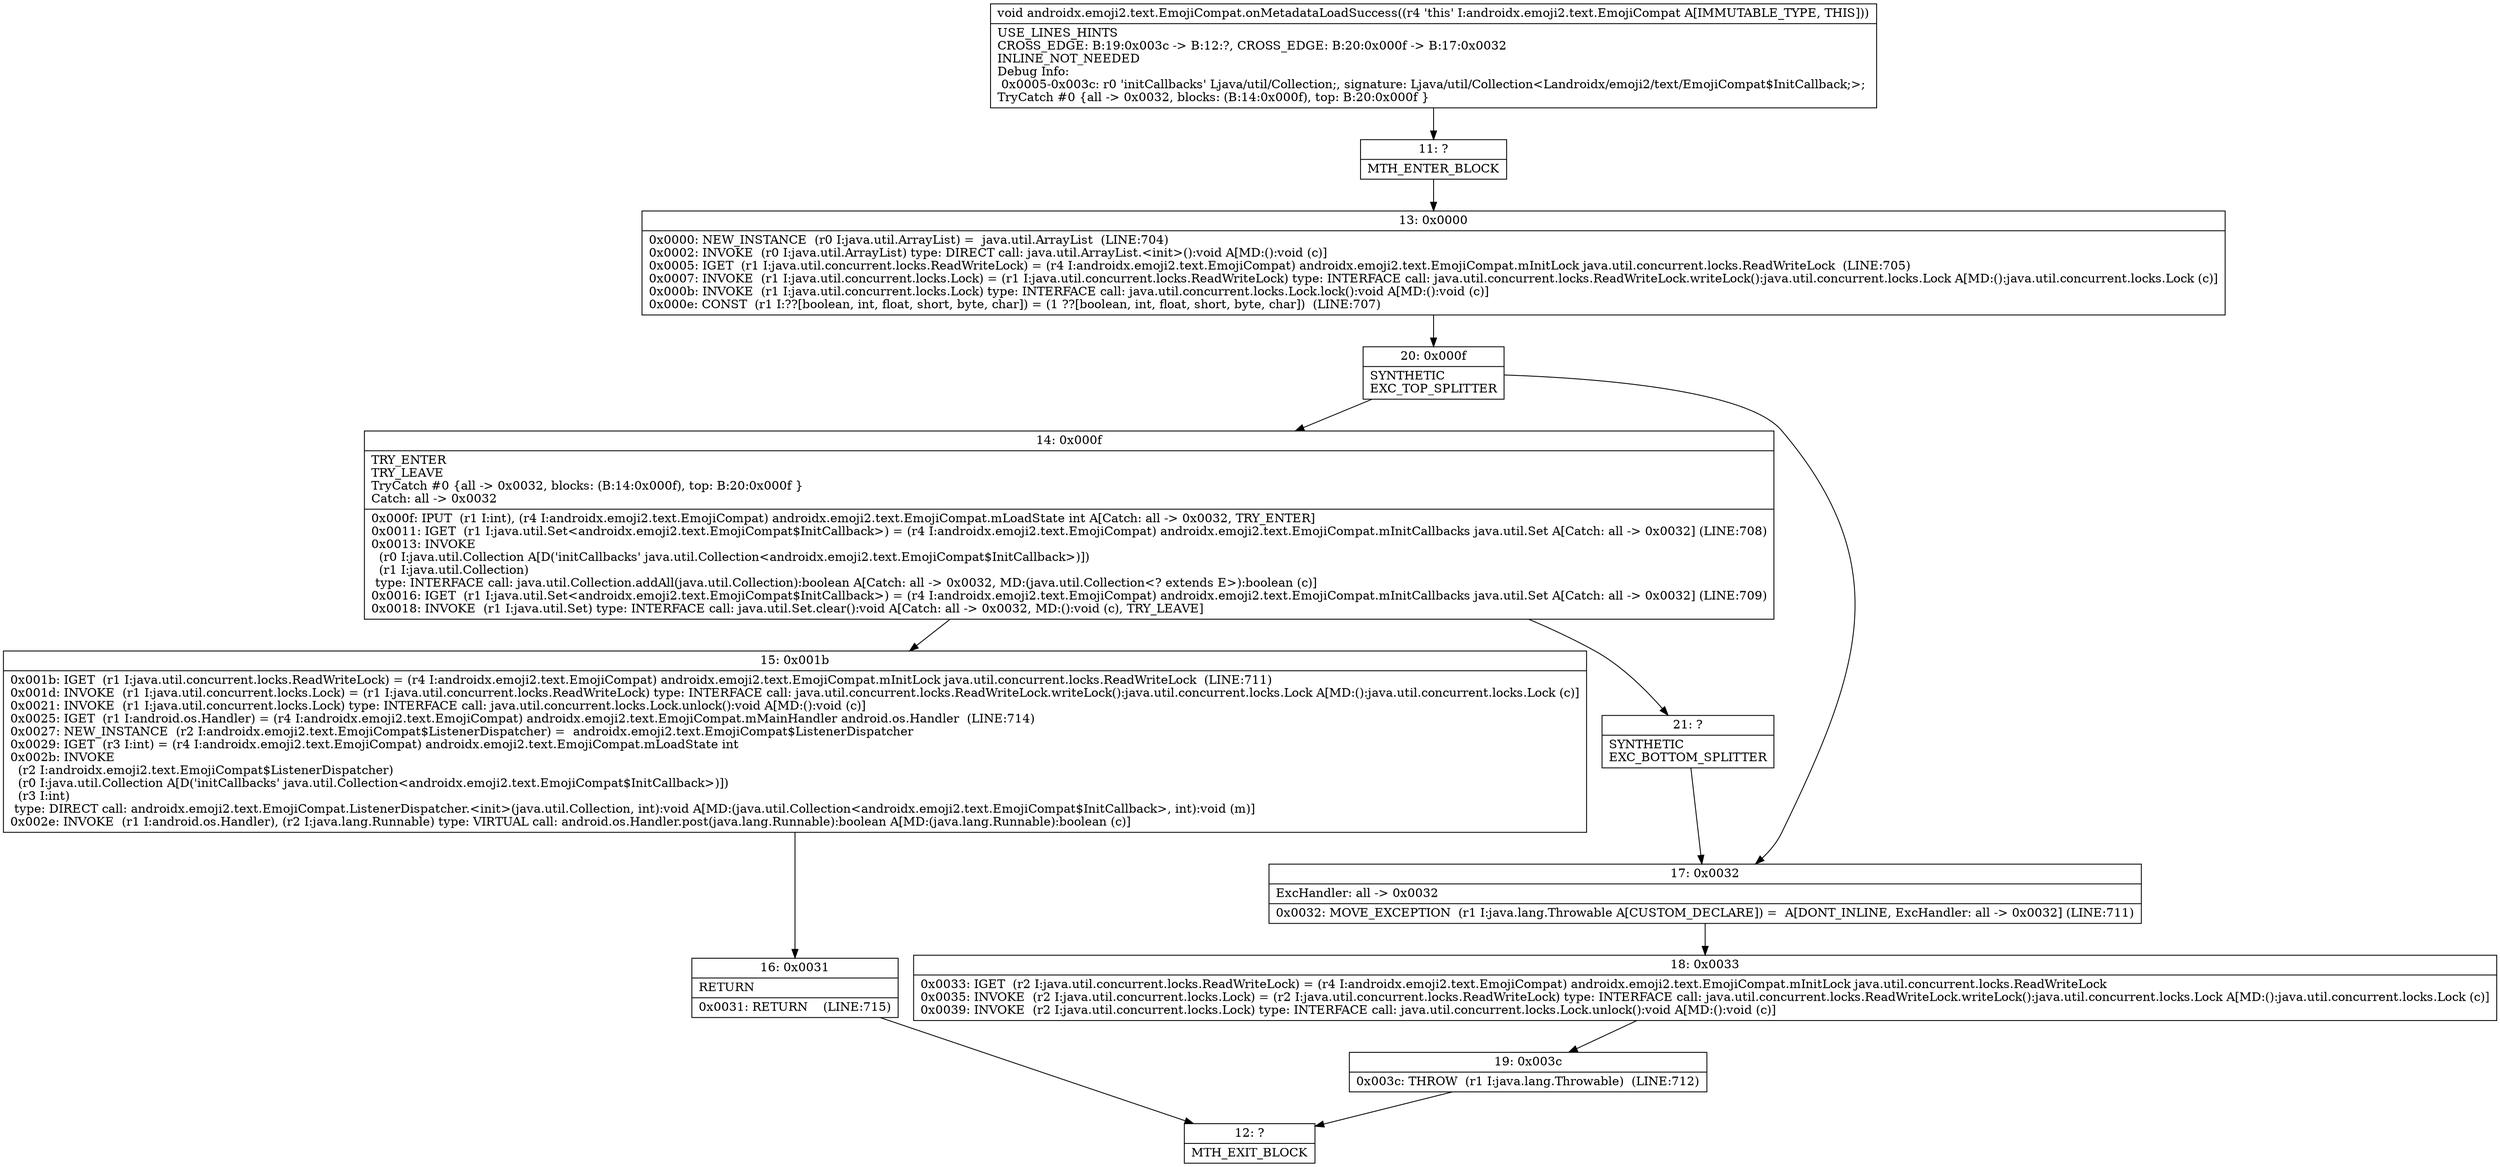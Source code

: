 digraph "CFG forandroidx.emoji2.text.EmojiCompat.onMetadataLoadSuccess()V" {
Node_11 [shape=record,label="{11\:\ ?|MTH_ENTER_BLOCK\l}"];
Node_13 [shape=record,label="{13\:\ 0x0000|0x0000: NEW_INSTANCE  (r0 I:java.util.ArrayList) =  java.util.ArrayList  (LINE:704)\l0x0002: INVOKE  (r0 I:java.util.ArrayList) type: DIRECT call: java.util.ArrayList.\<init\>():void A[MD:():void (c)]\l0x0005: IGET  (r1 I:java.util.concurrent.locks.ReadWriteLock) = (r4 I:androidx.emoji2.text.EmojiCompat) androidx.emoji2.text.EmojiCompat.mInitLock java.util.concurrent.locks.ReadWriteLock  (LINE:705)\l0x0007: INVOKE  (r1 I:java.util.concurrent.locks.Lock) = (r1 I:java.util.concurrent.locks.ReadWriteLock) type: INTERFACE call: java.util.concurrent.locks.ReadWriteLock.writeLock():java.util.concurrent.locks.Lock A[MD:():java.util.concurrent.locks.Lock (c)]\l0x000b: INVOKE  (r1 I:java.util.concurrent.locks.Lock) type: INTERFACE call: java.util.concurrent.locks.Lock.lock():void A[MD:():void (c)]\l0x000e: CONST  (r1 I:??[boolean, int, float, short, byte, char]) = (1 ??[boolean, int, float, short, byte, char])  (LINE:707)\l}"];
Node_20 [shape=record,label="{20\:\ 0x000f|SYNTHETIC\lEXC_TOP_SPLITTER\l}"];
Node_14 [shape=record,label="{14\:\ 0x000f|TRY_ENTER\lTRY_LEAVE\lTryCatch #0 \{all \-\> 0x0032, blocks: (B:14:0x000f), top: B:20:0x000f \}\lCatch: all \-\> 0x0032\l|0x000f: IPUT  (r1 I:int), (r4 I:androidx.emoji2.text.EmojiCompat) androidx.emoji2.text.EmojiCompat.mLoadState int A[Catch: all \-\> 0x0032, TRY_ENTER]\l0x0011: IGET  (r1 I:java.util.Set\<androidx.emoji2.text.EmojiCompat$InitCallback\>) = (r4 I:androidx.emoji2.text.EmojiCompat) androidx.emoji2.text.EmojiCompat.mInitCallbacks java.util.Set A[Catch: all \-\> 0x0032] (LINE:708)\l0x0013: INVOKE  \l  (r0 I:java.util.Collection A[D('initCallbacks' java.util.Collection\<androidx.emoji2.text.EmojiCompat$InitCallback\>)])\l  (r1 I:java.util.Collection)\l type: INTERFACE call: java.util.Collection.addAll(java.util.Collection):boolean A[Catch: all \-\> 0x0032, MD:(java.util.Collection\<? extends E\>):boolean (c)]\l0x0016: IGET  (r1 I:java.util.Set\<androidx.emoji2.text.EmojiCompat$InitCallback\>) = (r4 I:androidx.emoji2.text.EmojiCompat) androidx.emoji2.text.EmojiCompat.mInitCallbacks java.util.Set A[Catch: all \-\> 0x0032] (LINE:709)\l0x0018: INVOKE  (r1 I:java.util.Set) type: INTERFACE call: java.util.Set.clear():void A[Catch: all \-\> 0x0032, MD:():void (c), TRY_LEAVE]\l}"];
Node_15 [shape=record,label="{15\:\ 0x001b|0x001b: IGET  (r1 I:java.util.concurrent.locks.ReadWriteLock) = (r4 I:androidx.emoji2.text.EmojiCompat) androidx.emoji2.text.EmojiCompat.mInitLock java.util.concurrent.locks.ReadWriteLock  (LINE:711)\l0x001d: INVOKE  (r1 I:java.util.concurrent.locks.Lock) = (r1 I:java.util.concurrent.locks.ReadWriteLock) type: INTERFACE call: java.util.concurrent.locks.ReadWriteLock.writeLock():java.util.concurrent.locks.Lock A[MD:():java.util.concurrent.locks.Lock (c)]\l0x0021: INVOKE  (r1 I:java.util.concurrent.locks.Lock) type: INTERFACE call: java.util.concurrent.locks.Lock.unlock():void A[MD:():void (c)]\l0x0025: IGET  (r1 I:android.os.Handler) = (r4 I:androidx.emoji2.text.EmojiCompat) androidx.emoji2.text.EmojiCompat.mMainHandler android.os.Handler  (LINE:714)\l0x0027: NEW_INSTANCE  (r2 I:androidx.emoji2.text.EmojiCompat$ListenerDispatcher) =  androidx.emoji2.text.EmojiCompat$ListenerDispatcher \l0x0029: IGET  (r3 I:int) = (r4 I:androidx.emoji2.text.EmojiCompat) androidx.emoji2.text.EmojiCompat.mLoadState int \l0x002b: INVOKE  \l  (r2 I:androidx.emoji2.text.EmojiCompat$ListenerDispatcher)\l  (r0 I:java.util.Collection A[D('initCallbacks' java.util.Collection\<androidx.emoji2.text.EmojiCompat$InitCallback\>)])\l  (r3 I:int)\l type: DIRECT call: androidx.emoji2.text.EmojiCompat.ListenerDispatcher.\<init\>(java.util.Collection, int):void A[MD:(java.util.Collection\<androidx.emoji2.text.EmojiCompat$InitCallback\>, int):void (m)]\l0x002e: INVOKE  (r1 I:android.os.Handler), (r2 I:java.lang.Runnable) type: VIRTUAL call: android.os.Handler.post(java.lang.Runnable):boolean A[MD:(java.lang.Runnable):boolean (c)]\l}"];
Node_16 [shape=record,label="{16\:\ 0x0031|RETURN\l|0x0031: RETURN    (LINE:715)\l}"];
Node_12 [shape=record,label="{12\:\ ?|MTH_EXIT_BLOCK\l}"];
Node_21 [shape=record,label="{21\:\ ?|SYNTHETIC\lEXC_BOTTOM_SPLITTER\l}"];
Node_17 [shape=record,label="{17\:\ 0x0032|ExcHandler: all \-\> 0x0032\l|0x0032: MOVE_EXCEPTION  (r1 I:java.lang.Throwable A[CUSTOM_DECLARE]) =  A[DONT_INLINE, ExcHandler: all \-\> 0x0032] (LINE:711)\l}"];
Node_18 [shape=record,label="{18\:\ 0x0033|0x0033: IGET  (r2 I:java.util.concurrent.locks.ReadWriteLock) = (r4 I:androidx.emoji2.text.EmojiCompat) androidx.emoji2.text.EmojiCompat.mInitLock java.util.concurrent.locks.ReadWriteLock \l0x0035: INVOKE  (r2 I:java.util.concurrent.locks.Lock) = (r2 I:java.util.concurrent.locks.ReadWriteLock) type: INTERFACE call: java.util.concurrent.locks.ReadWriteLock.writeLock():java.util.concurrent.locks.Lock A[MD:():java.util.concurrent.locks.Lock (c)]\l0x0039: INVOKE  (r2 I:java.util.concurrent.locks.Lock) type: INTERFACE call: java.util.concurrent.locks.Lock.unlock():void A[MD:():void (c)]\l}"];
Node_19 [shape=record,label="{19\:\ 0x003c|0x003c: THROW  (r1 I:java.lang.Throwable)  (LINE:712)\l}"];
MethodNode[shape=record,label="{void androidx.emoji2.text.EmojiCompat.onMetadataLoadSuccess((r4 'this' I:androidx.emoji2.text.EmojiCompat A[IMMUTABLE_TYPE, THIS]))  | USE_LINES_HINTS\lCROSS_EDGE: B:19:0x003c \-\> B:12:?, CROSS_EDGE: B:20:0x000f \-\> B:17:0x0032\lINLINE_NOT_NEEDED\lDebug Info:\l  0x0005\-0x003c: r0 'initCallbacks' Ljava\/util\/Collection;, signature: Ljava\/util\/Collection\<Landroidx\/emoji2\/text\/EmojiCompat$InitCallback;\>;\lTryCatch #0 \{all \-\> 0x0032, blocks: (B:14:0x000f), top: B:20:0x000f \}\l}"];
MethodNode -> Node_11;Node_11 -> Node_13;
Node_13 -> Node_20;
Node_20 -> Node_14;
Node_20 -> Node_17;
Node_14 -> Node_15;
Node_14 -> Node_21;
Node_15 -> Node_16;
Node_16 -> Node_12;
Node_21 -> Node_17;
Node_17 -> Node_18;
Node_18 -> Node_19;
Node_19 -> Node_12;
}

